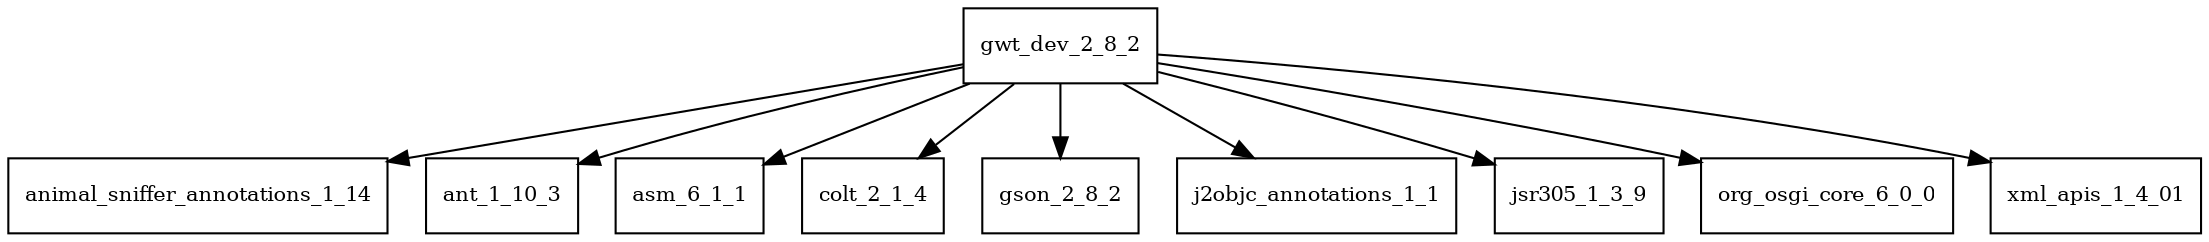 digraph gwt_dev_2_8_2_dependencies {
  node [shape = box, fontsize=10.0];
  gwt_dev_2_8_2 -> animal_sniffer_annotations_1_14;
  gwt_dev_2_8_2 -> ant_1_10_3;
  gwt_dev_2_8_2 -> asm_6_1_1;
  gwt_dev_2_8_2 -> colt_2_1_4;
  gwt_dev_2_8_2 -> gson_2_8_2;
  gwt_dev_2_8_2 -> j2objc_annotations_1_1;
  gwt_dev_2_8_2 -> jsr305_1_3_9;
  gwt_dev_2_8_2 -> org_osgi_core_6_0_0;
  gwt_dev_2_8_2 -> xml_apis_1_4_01;
}
